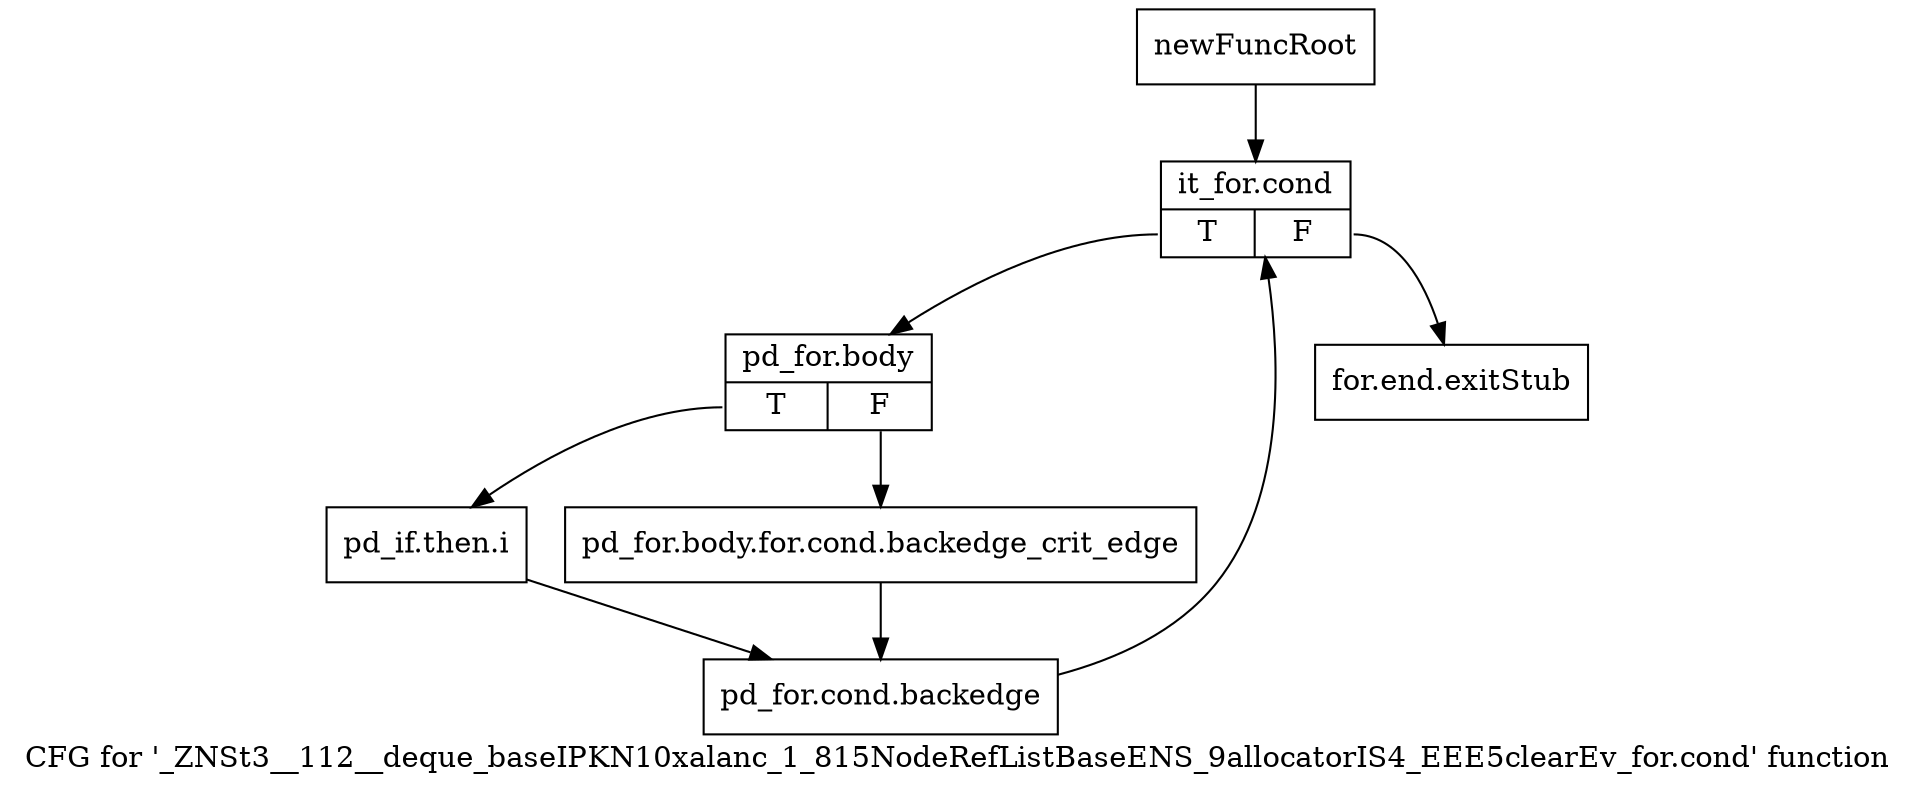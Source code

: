 digraph "CFG for '_ZNSt3__112__deque_baseIPKN10xalanc_1_815NodeRefListBaseENS_9allocatorIS4_EEE5clearEv_for.cond' function" {
	label="CFG for '_ZNSt3__112__deque_baseIPKN10xalanc_1_815NodeRefListBaseENS_9allocatorIS4_EEE5clearEv_for.cond' function";

	Node0x9e90b90 [shape=record,label="{newFuncRoot}"];
	Node0x9e90b90 -> Node0x9e90c30;
	Node0x9e90be0 [shape=record,label="{for.end.exitStub}"];
	Node0x9e90c30 [shape=record,label="{it_for.cond|{<s0>T|<s1>F}}"];
	Node0x9e90c30:s0 -> Node0x9e90c80;
	Node0x9e90c30:s1 -> Node0x9e90be0;
	Node0x9e90c80 [shape=record,label="{pd_for.body|{<s0>T|<s1>F}}"];
	Node0x9e90c80:s0 -> Node0x9e90d20;
	Node0x9e90c80:s1 -> Node0x9e90cd0;
	Node0x9e90cd0 [shape=record,label="{pd_for.body.for.cond.backedge_crit_edge}"];
	Node0x9e90cd0 -> Node0x9e90d70;
	Node0x9e90d20 [shape=record,label="{pd_if.then.i}"];
	Node0x9e90d20 -> Node0x9e90d70;
	Node0x9e90d70 [shape=record,label="{pd_for.cond.backedge}"];
	Node0x9e90d70 -> Node0x9e90c30;
}
